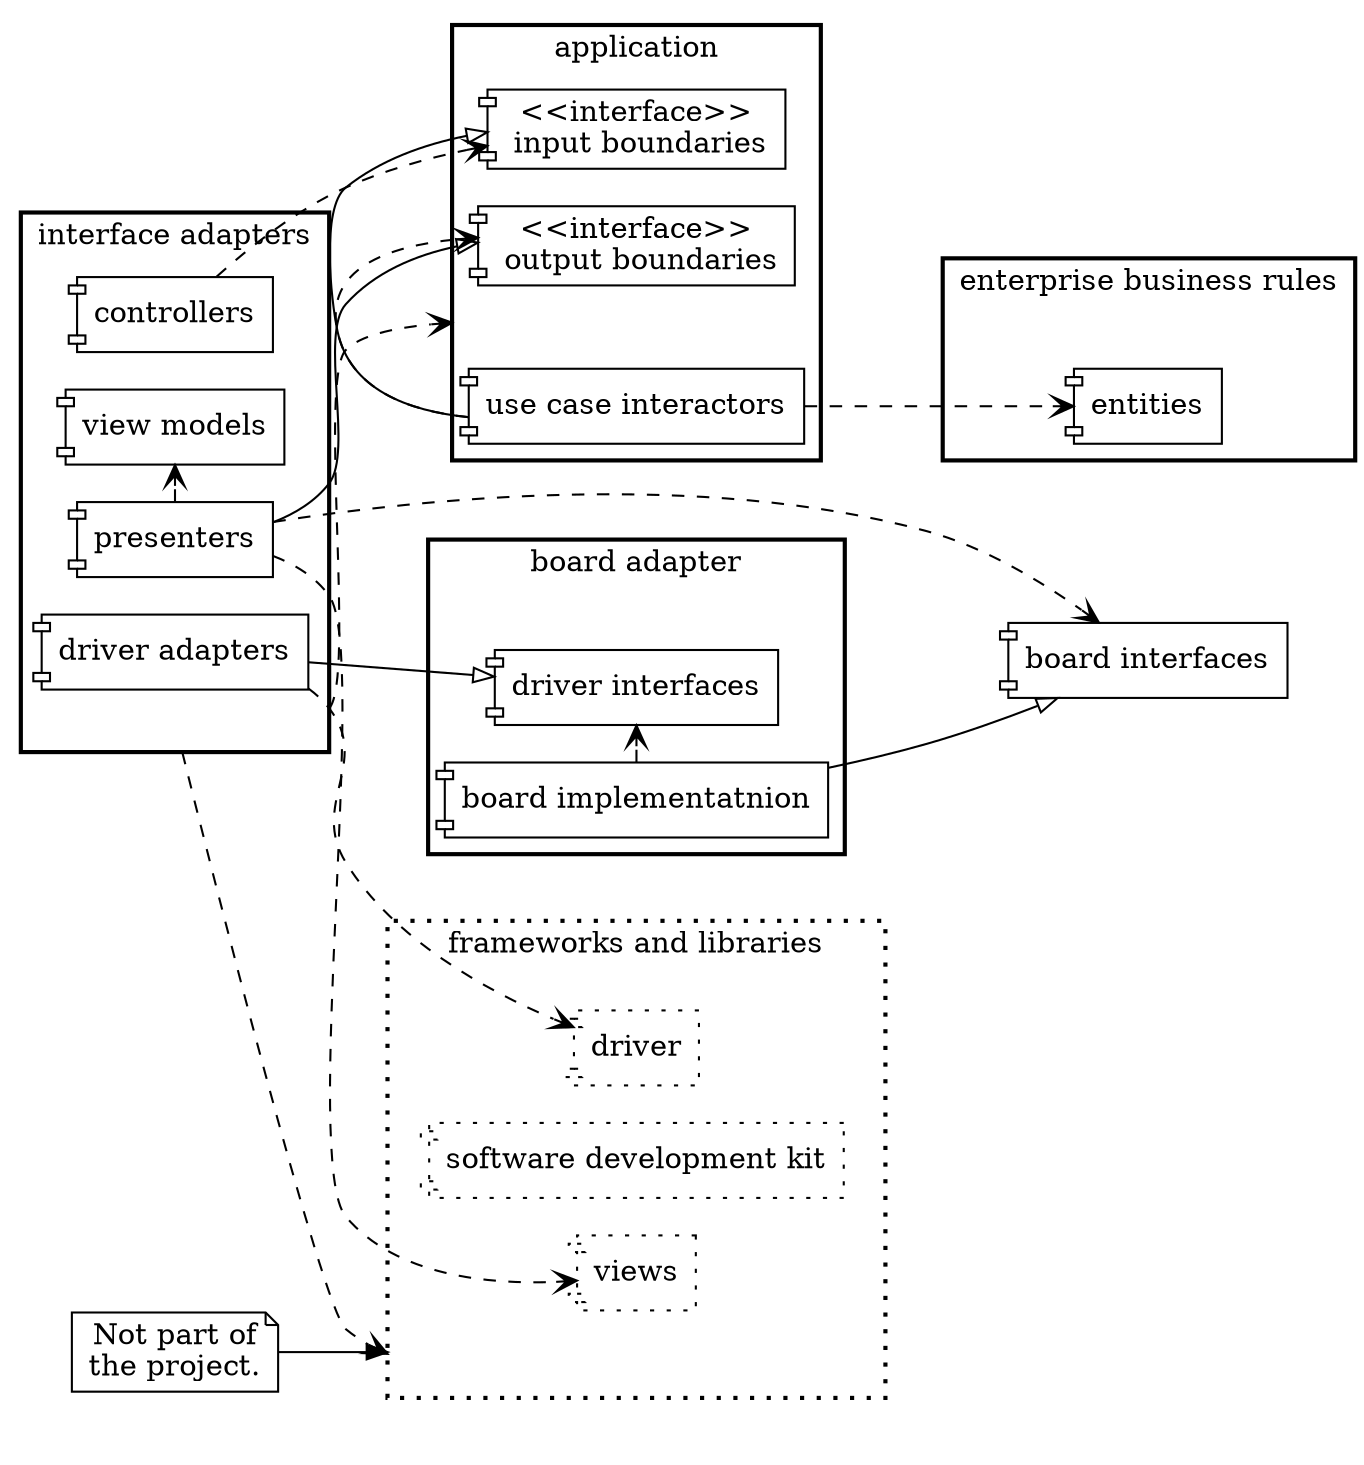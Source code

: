 digraph G {
  compound=true;
  node [shape="component"]
  newrank=true;
  rankdir="LR";
  concentrate=true;
  
  
  subgraph cluster_ebr {
      label = "enterprise business rules";
      rank="same";
      style="bold";
      ebr [shape=point style=invis];
      
      entities;
  }
  
  subgraph cluster_app {
      label = "application";
      rank="same";
      style="bold";
      app [shape=point style=invis];
      
      ob [label="<<interface>>\n output boundaries"]
      uc [label="use case interactors"]
      ib [label="<<interface>>\n input boundaries"]
  }
  
  
   subgraph clusterX_margin
   {
     style=invis
     margin=20.0
  
  subgraph cluster_thirdparty {
      label = "frameworks and libraries";
      rank="same";
      node [style="dotted"];
      style="bold,dotted";
      thirdparty[shape=point style=invis];
      
      sdk [label="software development kit"]
      driver;
      views;
  }
   }
  
  subgraph cluster_ia {
      label = "interface adapters";
      rank="same";
      style="bold";
      ia [shape=point style=invis];
      
      controllers, presenters;
      view_models [label="view models"];
      da [label="driver adapters"]
  };
      bi [label="board interfaces"]
  
  subgraph cluster_board {
      label = "board adapter";
      rank="same";
      style="bold";
      driver_interface [label="driver interfaces"]
      board [shape=point style=invis];
      board_impl [label="board implementatnion"]
      
  }
  
  n1 [label="Not part of\nthe project.", shape="note"]
  n1 -> thirdparty [lhead="cluster_thirdparty"];
  
  { 
      rank=same; 
      // ia, thirdparty;
  }
  
  {
      edge [arrowhead=onormal];
      board_impl -> bi;
      uc -> ib;
      presenters -> ob;
      da -> driver_interface;
  }
  
  {
      // dependencies
      edge [style="dashed", arrowhead="vee"];
      ia -> thirdparty [ltail="cluster_ia", lhead="cluster_thirdparty"];
      uc -> entities;
      ia -> app [ltail=cluster_ia, lhead=cluster_app];
      controllers -> ib;
      uc -> ob;
      da -> driver;
      presenters -> views;
      presenters -> view_models;
      presenters -> bi;
      board_impl -> driver_interface;
  } 
}

